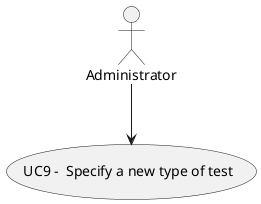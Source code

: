 @startuml
'https://plantuml.com/sequence-diagram

usecase "UC9 -  Specify a new type of test " as UC9
actor admin as "Administrator"

admin --> (UC9)
@enduml